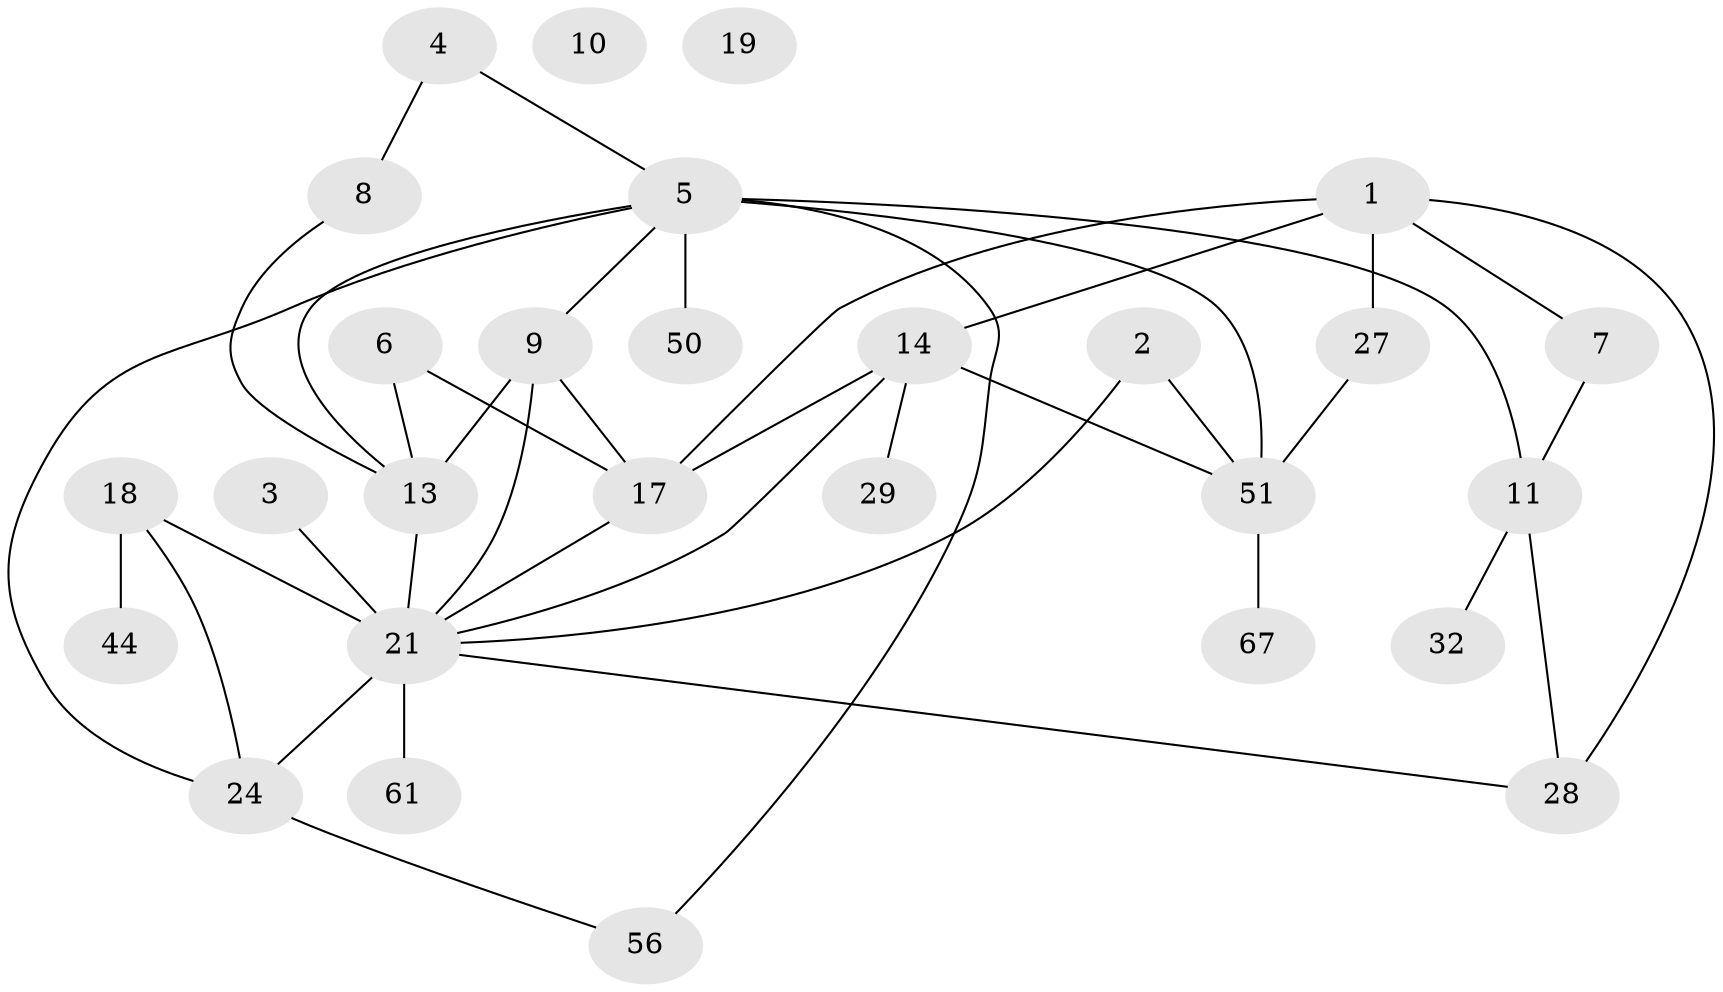 // original degree distribution, {2: 0.28169014084507044, 1: 0.19718309859154928, 3: 0.2676056338028169, 0: 0.028169014084507043, 4: 0.14084507042253522, 6: 0.04225352112676056, 5: 0.028169014084507043, 7: 0.014084507042253521}
// Generated by graph-tools (version 1.1) at 2025/16/03/04/25 18:16:31]
// undirected, 28 vertices, 41 edges
graph export_dot {
graph [start="1"]
  node [color=gray90,style=filled];
  1 [super="+62+46"];
  2 [super="+12"];
  3;
  4 [super="+34+55"];
  5 [super="+15+26+16"];
  6 [super="+20"];
  7;
  8 [super="+53"];
  9 [super="+70"];
  10;
  11 [super="+22+25"];
  13 [super="+47+23+52+54"];
  14 [super="+43"];
  17 [super="+40+37"];
  18 [super="+68"];
  19;
  21 [super="+57+35+31+39+30"];
  24 [super="+64+41"];
  27;
  28 [super="+45+36"];
  29;
  32 [super="+66"];
  44;
  50;
  51 [super="+65+69"];
  56;
  61;
  67;
  1 -- 7;
  1 -- 27;
  1 -- 17;
  1 -- 28;
  1 -- 14;
  2 -- 51;
  2 -- 21 [weight=2];
  3 -- 21;
  4 -- 5;
  4 -- 8;
  5 -- 56;
  5 -- 50;
  5 -- 51 [weight=2];
  5 -- 24;
  5 -- 9;
  5 -- 11;
  5 -- 13;
  6 -- 17;
  6 -- 13;
  7 -- 11;
  8 -- 13;
  9 -- 13;
  9 -- 17;
  9 -- 21;
  11 -- 28;
  11 -- 32;
  13 -- 21;
  14 -- 17;
  14 -- 51;
  14 -- 21;
  14 -- 29;
  17 -- 21;
  18 -- 24;
  18 -- 44;
  18 -- 21 [weight=5];
  21 -- 24;
  21 -- 28;
  21 -- 61;
  24 -- 56;
  27 -- 51;
  51 -- 67;
}
